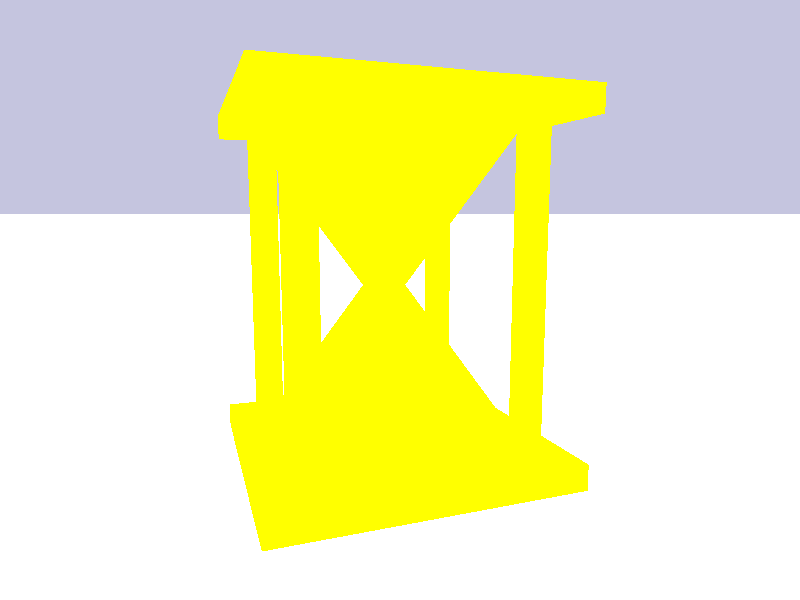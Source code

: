 #include "colors.inc"    
#include "woods.inc" 

/*
camera {
  location <0,0,-10>
  angle 36
}  */

camera { 
     location <0, 3, -6>        
     look_at <0, 0, 15> 

}
 
 
background { 
        LightSteelBlue 
}

light_source { 
        <500,500,-1000> color White    //<0,10,0>
}
  
plane {
  y, 0   
  pigment { 
                White 
        }
} 

union{            
        #declare objcilindro =      
        cylinder {
                <0,0.3,0>,
                <0,4,0>,
                0.18
                pigment {
                        Yellow
                }
        } 
        
        object{
                objcilindro                
        }  
        
        object{
                objcilindro
                translate  x*2.5              
        } 
        
        object{
                objcilindro 
                translate  z*2.5                
        }
        
        object{
                objcilindro 
                translate  x*2.5 
                translate  z*2.5                
        }   
        
        #declare objbox = 
        box {
                <3,0,-0.5>,
                <-0.5,0.3,3>     
                pigment {
                        Yellow
                }
        } 
        
        object{
                objbox               
        }  
          
          
        object{
                objbox
                translate y*4               
        }   
         
        #declare objcone = 
        cone {
                <0,2.5,0>, 0
                <0,0.3,0>, 1.6     // Center and radius of other end
        }
        
        merge{          
                object{
                        objcone               
                        
                        translate x*1.25
                        translate z*1.25             
                }    
                   
                object{
                        objcone 
                        scale -1
                        translate y*4.3  
                        translate x*1.25
                        translate z*1.25                          
                }   
                pigment{ Yellow filter 0.5}
        }  
        
        translate x*-1
        rotate y*-20
} 
 
 
            
 
